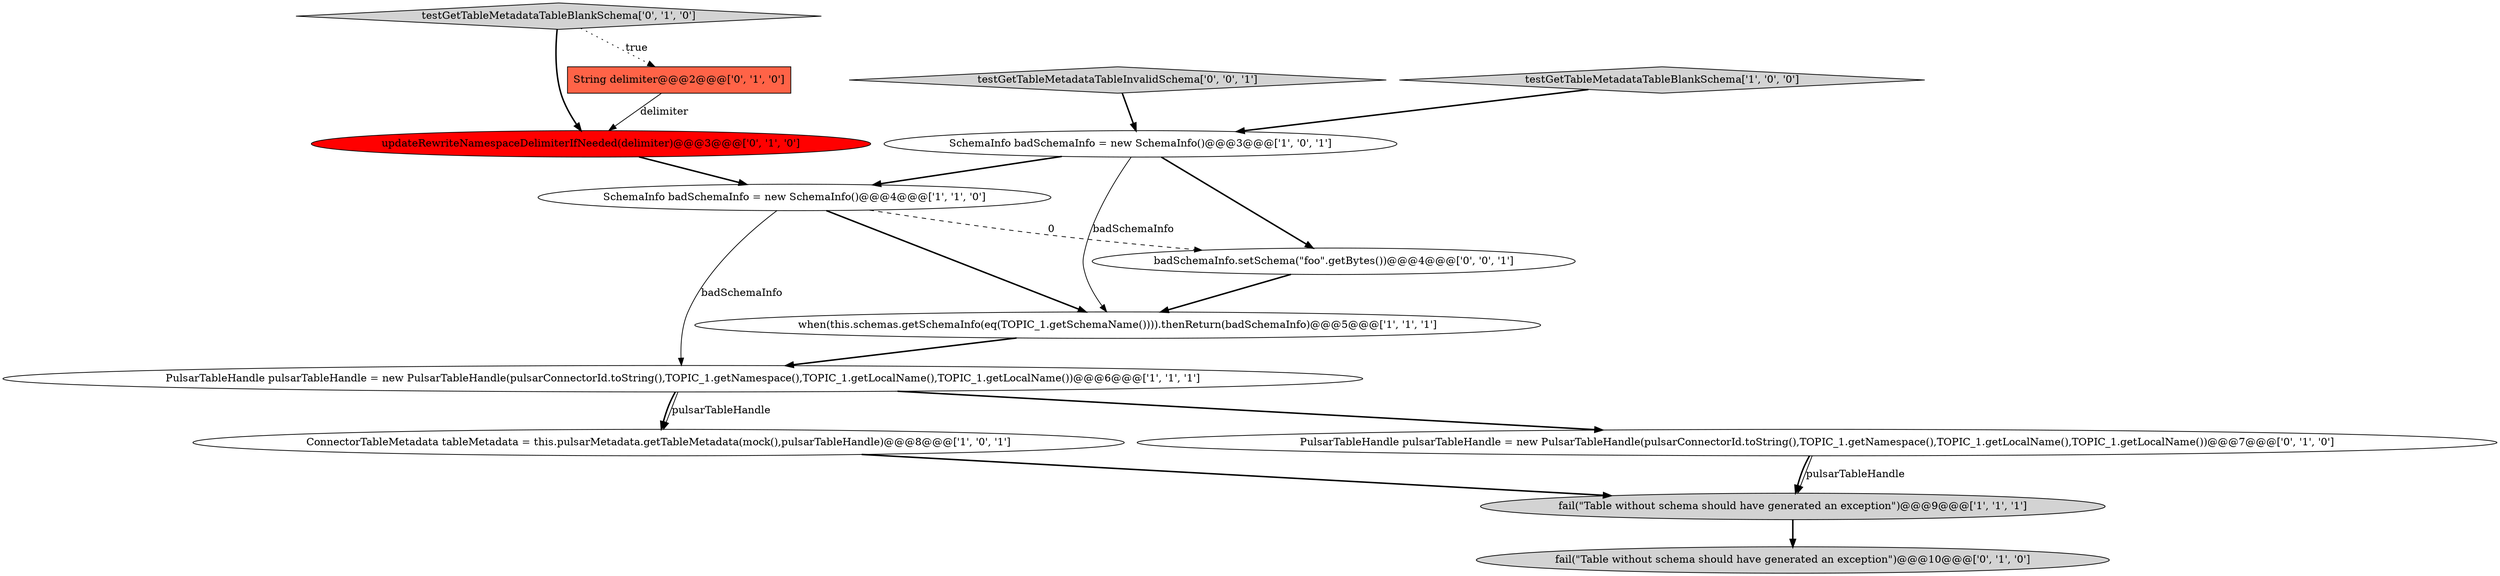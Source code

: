 digraph {
1 [style = filled, label = "ConnectorTableMetadata tableMetadata = this.pulsarMetadata.getTableMetadata(mock(),pulsarTableHandle)@@@8@@@['1', '0', '1']", fillcolor = white, shape = ellipse image = "AAA0AAABBB1BBB"];
3 [style = filled, label = "fail(\"Table without schema should have generated an exception\")@@@9@@@['1', '1', '1']", fillcolor = lightgray, shape = ellipse image = "AAA0AAABBB1BBB"];
6 [style = filled, label = "when(this.schemas.getSchemaInfo(eq(TOPIC_1.getSchemaName()))).thenReturn(badSchemaInfo)@@@5@@@['1', '1', '1']", fillcolor = white, shape = ellipse image = "AAA0AAABBB1BBB"];
2 [style = filled, label = "SchemaInfo badSchemaInfo = new SchemaInfo()@@@4@@@['1', '1', '0']", fillcolor = white, shape = ellipse image = "AAA0AAABBB1BBB"];
7 [style = filled, label = "PulsarTableHandle pulsarTableHandle = new PulsarTableHandle(pulsarConnectorId.toString(),TOPIC_1.getNamespace(),TOPIC_1.getLocalName(),TOPIC_1.getLocalName())@@@7@@@['0', '1', '0']", fillcolor = white, shape = ellipse image = "AAA0AAABBB2BBB"];
11 [style = filled, label = "testGetTableMetadataTableBlankSchema['0', '1', '0']", fillcolor = lightgray, shape = diamond image = "AAA0AAABBB2BBB"];
13 [style = filled, label = "testGetTableMetadataTableInvalidSchema['0', '0', '1']", fillcolor = lightgray, shape = diamond image = "AAA0AAABBB3BBB"];
10 [style = filled, label = "updateRewriteNamespaceDelimiterIfNeeded(delimiter)@@@3@@@['0', '1', '0']", fillcolor = red, shape = ellipse image = "AAA1AAABBB2BBB"];
5 [style = filled, label = "PulsarTableHandle pulsarTableHandle = new PulsarTableHandle(pulsarConnectorId.toString(),TOPIC_1.getNamespace(),TOPIC_1.getLocalName(),TOPIC_1.getLocalName())@@@6@@@['1', '1', '1']", fillcolor = white, shape = ellipse image = "AAA0AAABBB1BBB"];
8 [style = filled, label = "fail(\"Table without schema should have generated an exception\")@@@10@@@['0', '1', '0']", fillcolor = lightgray, shape = ellipse image = "AAA0AAABBB2BBB"];
9 [style = filled, label = "String delimiter@@@2@@@['0', '1', '0']", fillcolor = tomato, shape = box image = "AAA1AAABBB2BBB"];
12 [style = filled, label = "badSchemaInfo.setSchema(\"foo\".getBytes())@@@4@@@['0', '0', '1']", fillcolor = white, shape = ellipse image = "AAA0AAABBB3BBB"];
0 [style = filled, label = "SchemaInfo badSchemaInfo = new SchemaInfo()@@@3@@@['1', '0', '1']", fillcolor = white, shape = ellipse image = "AAA0AAABBB1BBB"];
4 [style = filled, label = "testGetTableMetadataTableBlankSchema['1', '0', '0']", fillcolor = lightgray, shape = diamond image = "AAA0AAABBB1BBB"];
5->1 [style = solid, label="pulsarTableHandle"];
0->6 [style = solid, label="badSchemaInfo"];
2->6 [style = bold, label=""];
0->12 [style = bold, label=""];
0->2 [style = bold, label=""];
1->3 [style = bold, label=""];
11->9 [style = dotted, label="true"];
9->10 [style = solid, label="delimiter"];
7->3 [style = solid, label="pulsarTableHandle"];
12->6 [style = bold, label=""];
2->5 [style = solid, label="badSchemaInfo"];
7->3 [style = bold, label=""];
4->0 [style = bold, label=""];
5->1 [style = bold, label=""];
6->5 [style = bold, label=""];
2->12 [style = dashed, label="0"];
11->10 [style = bold, label=""];
3->8 [style = bold, label=""];
5->7 [style = bold, label=""];
10->2 [style = bold, label=""];
13->0 [style = bold, label=""];
}
